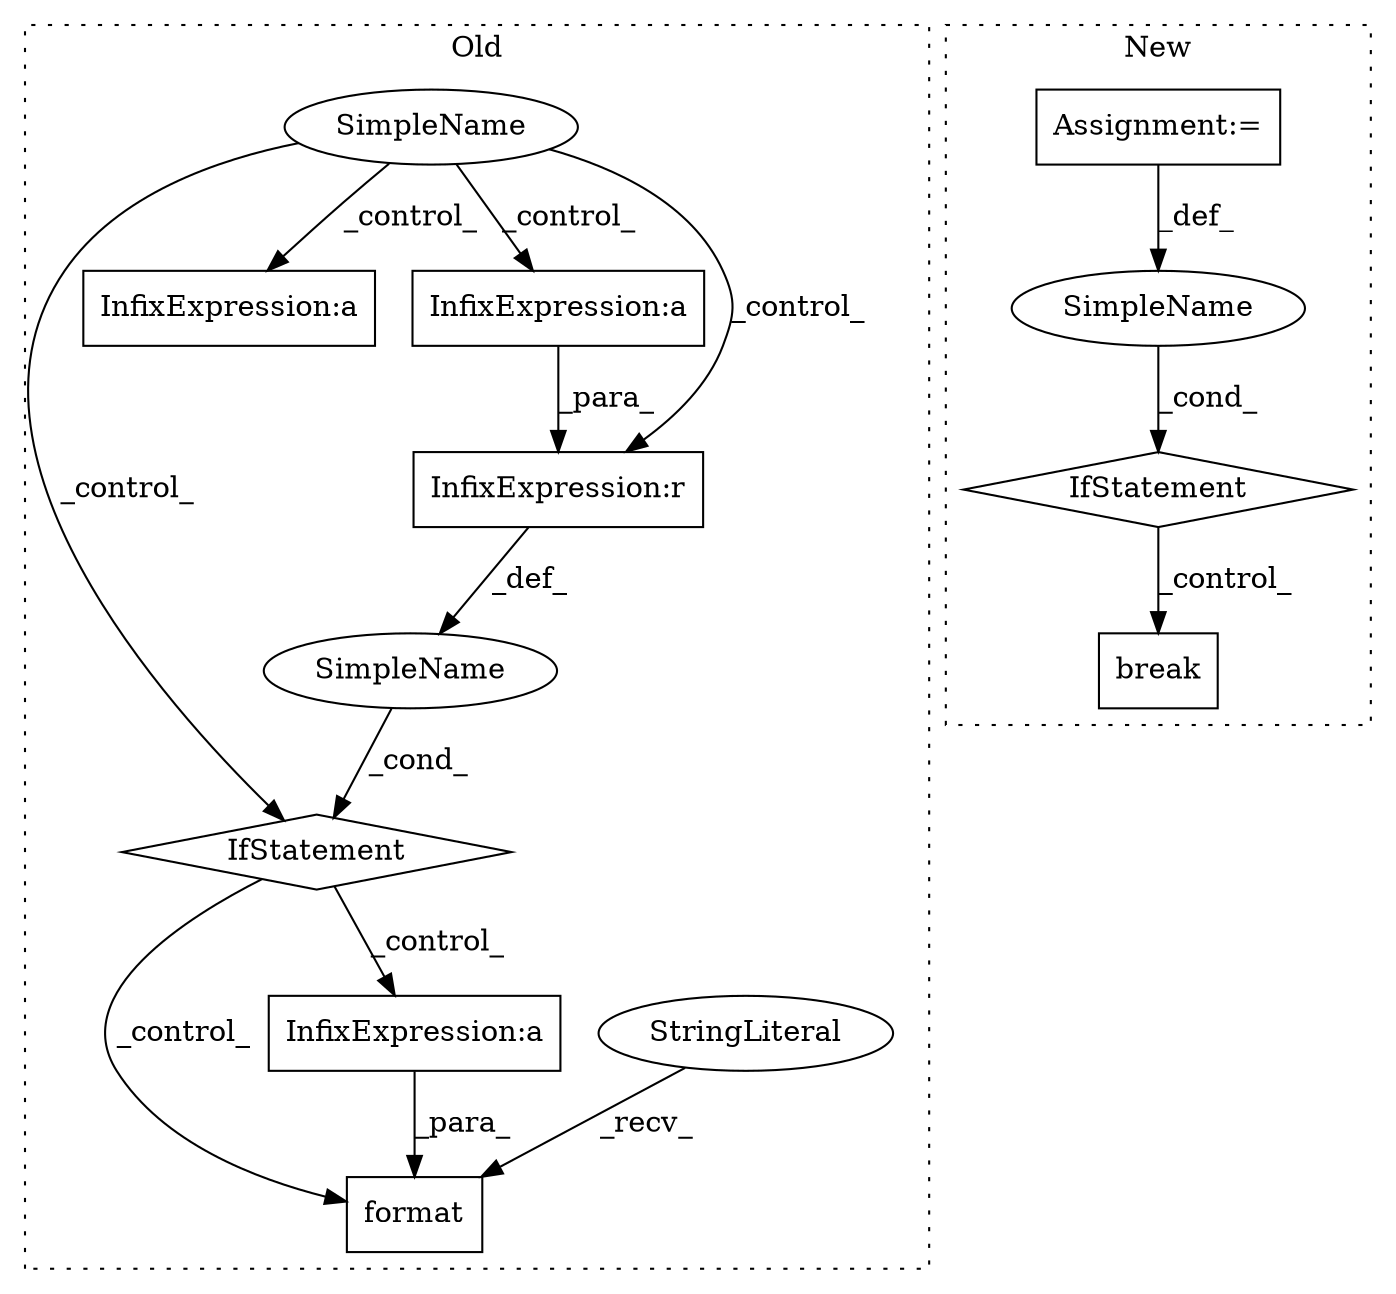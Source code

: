 digraph G {
subgraph cluster0 {
1 [label="format" a="32" s="20321,20342" l="7,1" shape="box"];
3 [label="StringLiteral" a="45" s="20301" l="19" shape="ellipse"];
7 [label="IfStatement" a="25" s="20153,20188" l="4,2" shape="diamond"];
8 [label="SimpleName" a="42" s="" l="" shape="ellipse"];
9 [label="SimpleName" a="42" s="" l="" shape="ellipse"];
10 [label="InfixExpression:a" a="27" s="20134" l="3" shape="box"];
11 [label="InfixExpression:a" a="27" s="20334" l="3" shape="box"];
12 [label="InfixExpression:a" a="27" s="20173" l="3" shape="box"];
13 [label="InfixExpression:r" a="27" s="20182" l="3" shape="box"];
label = "Old";
style="dotted";
}
subgraph cluster1 {
2 [label="break" a="10" s="20370" l="6" shape="box"];
4 [label="IfStatement" a="25" s="20180,20263" l="4,2" shape="diamond"];
5 [label="SimpleName" a="42" s="" l="" shape="ellipse"];
6 [label="Assignment:=" a="7" s="20048" l="1" shape="box"];
label = "New";
style="dotted";
}
3 -> 1 [label="_recv_"];
4 -> 2 [label="_control_"];
5 -> 4 [label="_cond_"];
6 -> 5 [label="_def_"];
7 -> 1 [label="_control_"];
7 -> 11 [label="_control_"];
8 -> 10 [label="_control_"];
8 -> 12 [label="_control_"];
8 -> 13 [label="_control_"];
8 -> 7 [label="_control_"];
9 -> 7 [label="_cond_"];
11 -> 1 [label="_para_"];
12 -> 13 [label="_para_"];
13 -> 9 [label="_def_"];
}